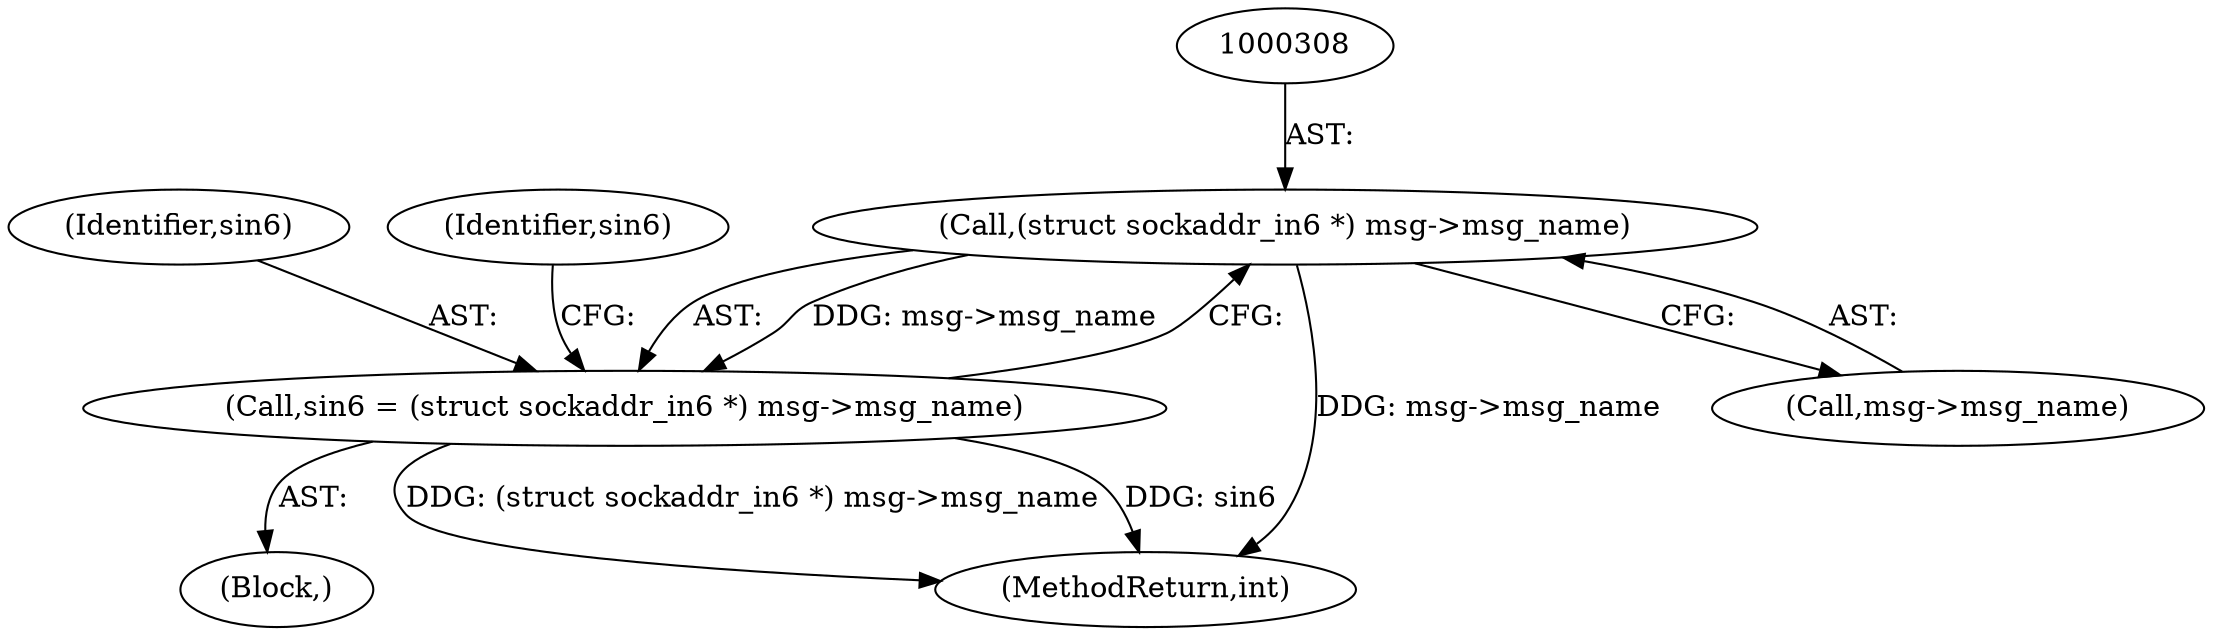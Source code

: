 digraph "1_linux_bceaa90240b6019ed73b49965eac7d167610be69_0@del" {
"1000307" [label="(Call,(struct sockaddr_in6 *) msg->msg_name)"];
"1000305" [label="(Call,sin6 = (struct sockaddr_in6 *) msg->msg_name)"];
"1000306" [label="(Identifier,sin6)"];
"1000294" [label="(Block,)"];
"1000384" [label="(MethodReturn,int)"];
"1000305" [label="(Call,sin6 = (struct sockaddr_in6 *) msg->msg_name)"];
"1000307" [label="(Call,(struct sockaddr_in6 *) msg->msg_name)"];
"1000314" [label="(Identifier,sin6)"];
"1000309" [label="(Call,msg->msg_name)"];
"1000307" -> "1000305"  [label="AST: "];
"1000307" -> "1000309"  [label="CFG: "];
"1000308" -> "1000307"  [label="AST: "];
"1000309" -> "1000307"  [label="AST: "];
"1000305" -> "1000307"  [label="CFG: "];
"1000307" -> "1000384"  [label="DDG: msg->msg_name"];
"1000307" -> "1000305"  [label="DDG: msg->msg_name"];
"1000305" -> "1000294"  [label="AST: "];
"1000306" -> "1000305"  [label="AST: "];
"1000314" -> "1000305"  [label="CFG: "];
"1000305" -> "1000384"  [label="DDG: (struct sockaddr_in6 *) msg->msg_name"];
"1000305" -> "1000384"  [label="DDG: sin6"];
}

